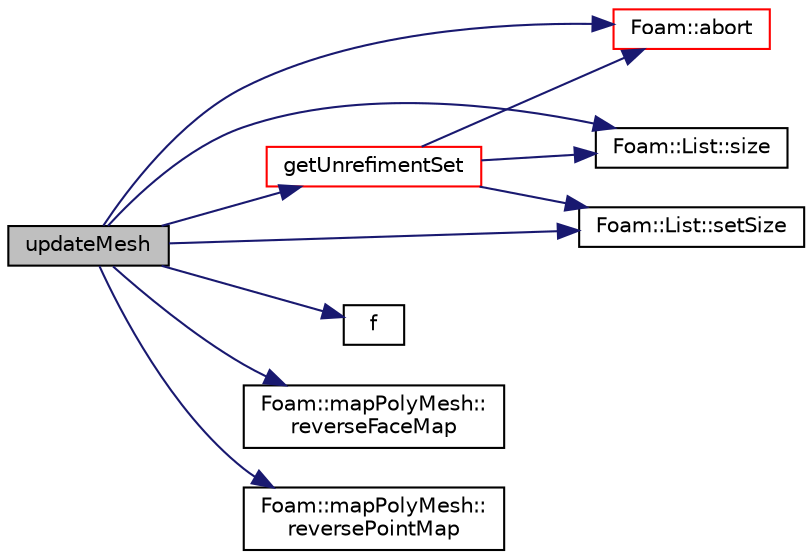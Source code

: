 digraph "updateMesh"
{
  bgcolor="transparent";
  edge [fontname="Helvetica",fontsize="10",labelfontname="Helvetica",labelfontsize="10"];
  node [fontname="Helvetica",fontsize="10",shape=record];
  rankdir="LR";
  Node1247 [label="updateMesh",height=0.2,width=0.4,color="black", fillcolor="grey75", style="filled", fontcolor="black"];
  Node1247 -> Node1248 [color="midnightblue",fontsize="10",style="solid",fontname="Helvetica"];
  Node1248 [label="Foam::abort",height=0.2,width=0.4,color="red",URL="$a21851.html#a447107a607d03e417307c203fa5fb44b"];
  Node1247 -> Node1293 [color="midnightblue",fontsize="10",style="solid",fontname="Helvetica"];
  Node1293 [label="f",height=0.2,width=0.4,color="black",URL="$a18335.html#a888be93833ac7a23170555c69c690288"];
  Node1247 -> Node1294 [color="midnightblue",fontsize="10",style="solid",fontname="Helvetica"];
  Node1294 [label="getUnrefimentSet",height=0.2,width=0.4,color="red",URL="$a22485.html#afdfc17d52782dd8fc76db118ce9c74e0",tooltip="Given set of faces to restore calculates a consistent set of. "];
  Node1294 -> Node1248 [color="midnightblue",fontsize="10",style="solid",fontname="Helvetica"];
  Node1294 -> Node1350 [color="midnightblue",fontsize="10",style="solid",fontname="Helvetica"];
  Node1350 [label="Foam::List::size",height=0.2,width=0.4,color="black",URL="$a26833.html#a8a5f6fa29bd4b500caf186f60245b384",tooltip="Override size to be inconsistent with allocated storage. "];
  Node1294 -> Node1313 [color="midnightblue",fontsize="10",style="solid",fontname="Helvetica"];
  Node1313 [label="Foam::List::setSize",height=0.2,width=0.4,color="black",URL="$a26833.html#aedb985ffeaf1bdbfeccc2a8730405703",tooltip="Reset size of List. "];
  Node1247 -> Node1705 [color="midnightblue",fontsize="10",style="solid",fontname="Helvetica"];
  Node1705 [label="Foam::mapPolyMesh::\lreverseFaceMap",height=0.2,width=0.4,color="black",URL="$a28541.html#a90aeffdd46fec5934a7816ca40984af2",tooltip="Reverse face map. "];
  Node1247 -> Node1706 [color="midnightblue",fontsize="10",style="solid",fontname="Helvetica"];
  Node1706 [label="Foam::mapPolyMesh::\lreversePointMap",height=0.2,width=0.4,color="black",URL="$a28541.html#a552b6f73bc2391a9c807f787f9774a39",tooltip="Reverse point map. "];
  Node1247 -> Node1313 [color="midnightblue",fontsize="10",style="solid",fontname="Helvetica"];
  Node1247 -> Node1350 [color="midnightblue",fontsize="10",style="solid",fontname="Helvetica"];
}
